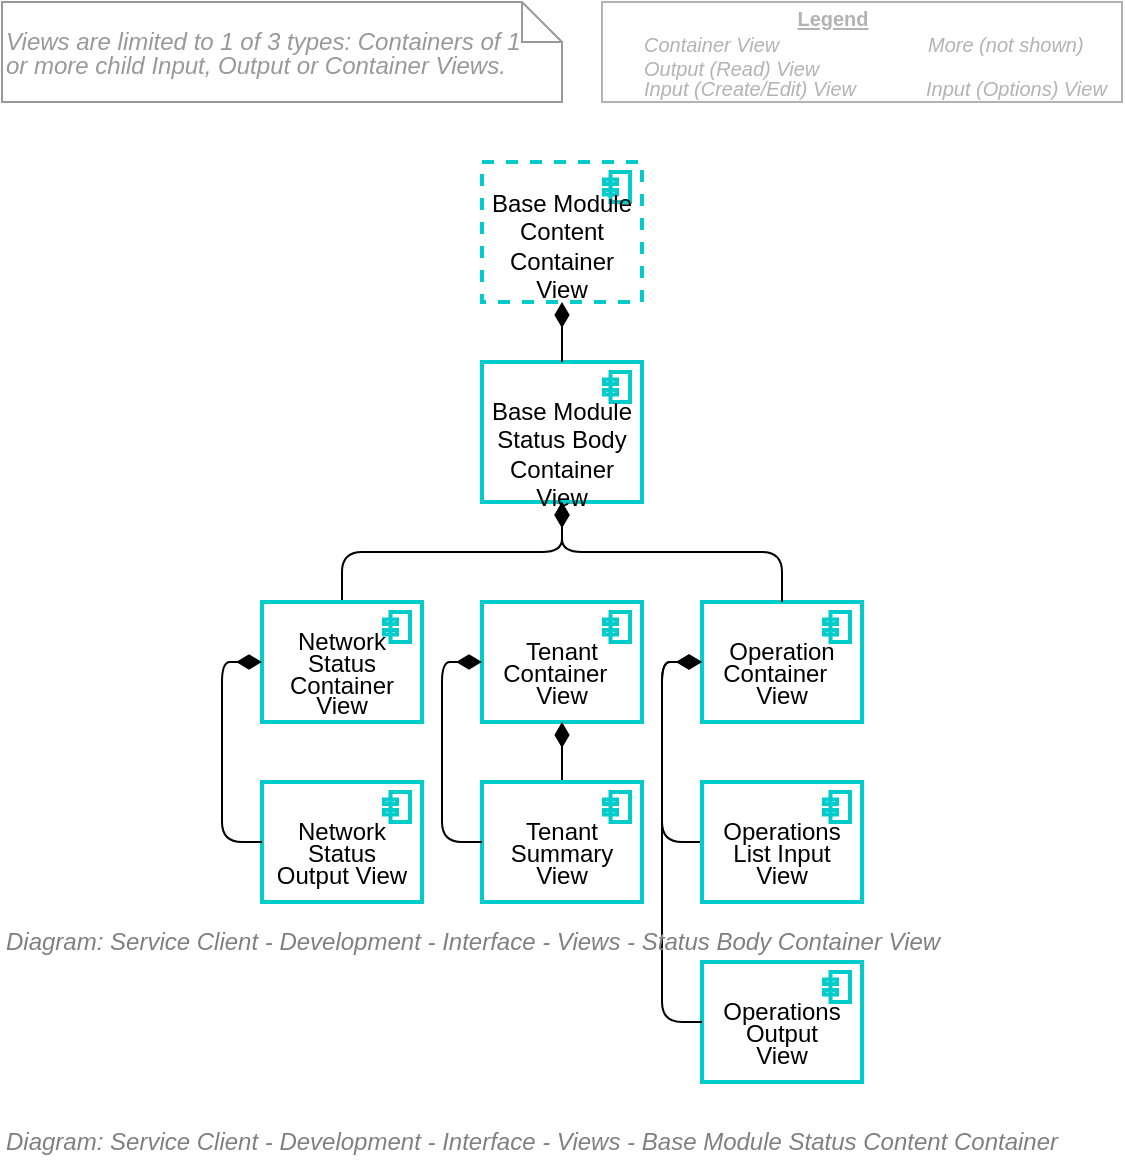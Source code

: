 <mxfile version="20.2.4" type="google"><diagram id="od-qALELHRdFvq_vy5MM" name="Page-1"><mxGraphModel grid="1" page="1" gridSize="10" guides="1" tooltips="1" connect="1" arrows="1" fold="1" pageScale="1" pageWidth="827" pageHeight="1169" math="0" shadow="0"><root><mxCell id="0"/><mxCell id="1" parent="0"/><mxCell id="cJNb3sQRqOv-pWNheRMw-1" value="&lt;p style=&quot;line-height: 90%&quot;&gt;&lt;span style=&quot;font-size: 12px&quot;&gt;Operation&lt;/span&gt;&lt;span style=&quot;font-size: 12px&quot;&gt;&lt;br style=&quot;font-size: 12px&quot;&gt;Container&amp;nbsp;&amp;nbsp;&lt;br&gt;&lt;/span&gt;&lt;span style=&quot;font-size: 12px&quot;&gt;View&lt;br style=&quot;font-size: 12px&quot;&gt;&lt;/span&gt;&lt;/p&gt;" style="html=1;outlineConnect=0;whiteSpace=wrap;fillColor=none;strokeColor=#00CCCC;shape=mxgraph.archimate3.application;appType=comp;archiType=square;fontSize=12;verticalAlign=middle;container=1;collapsible=0;strokeWidth=2;spacingTop=11;spacingBottom=0;labelPosition=center;verticalLabelPosition=middle;align=center;" vertex="1" parent="1"><mxGeometry x="470" y="480" width="80" height="60" as="geometry"/></mxCell><mxCell id="cJNb3sQRqOv-pWNheRMw-2" value="" style="shape=image;html=1;verticalAlign=top;verticalLabelPosition=bottom;labelBackgroundColor=#ffffff;imageAspect=0;aspect=fixed;image=https://cdn1.iconfinder.com/data/icons/material-core/18/check-box-outline-blank-128.png;strokeColor=#00CCCC;strokeWidth=2;fillColor=none;fontSize=12;align=left;" vertex="1" parent="cJNb3sQRqOv-pWNheRMw-1"><mxGeometry width="20" height="20" as="geometry"/></mxCell><mxCell id="cJNb3sQRqOv-pWNheRMw-3" value="" style="html=1;endArrow=diamondThin;endFill=1;endSize=10;fontSize=8;entryX=0;entryY=0.5;entryDx=0;entryDy=0;entryPerimeter=0;exitX=0;exitY=0.5;exitDx=0;exitDy=0;exitPerimeter=0;edgeStyle=elbowEdgeStyle;" edge="1" parent="1" source="cJNb3sQRqOv-pWNheRMw-5" target="cJNb3sQRqOv-pWNheRMw-1"><mxGeometry width="160" relative="1" as="geometry"><mxPoint x="510" y="580" as="sourcePoint"/><mxPoint x="380" y="450" as="targetPoint"/><Array as="points"><mxPoint x="450" y="560"/></Array></mxGeometry></mxCell><mxCell id="cJNb3sQRqOv-pWNheRMw-4" value="&lt;span style=&quot;font-size: 12px ; line-height: 80%&quot;&gt;Base Module&lt;br&gt;Status Body&lt;br&gt;Container View&lt;br style=&quot;font-size: 12px&quot;&gt;&lt;/span&gt;" style="html=1;outlineConnect=0;whiteSpace=wrap;fillColor=none;strokeColor=#00CCCC;shape=mxgraph.archimate3.application;appType=comp;archiType=square;fontSize=12;strokeWidth=2;verticalAlign=top;spacingTop=11;spacingBottom=0;labelPosition=center;verticalLabelPosition=middle;align=center;" vertex="1" parent="1"><mxGeometry x="360" y="360" width="80" height="70" as="geometry"/></mxCell><mxCell id="cJNb3sQRqOv-pWNheRMw-5" value="&lt;p style=&quot;line-height: 90%&quot;&gt;&lt;span style=&quot;font-size: 12px&quot;&gt;Operations&lt;br&gt;&lt;/span&gt;&lt;span&gt;List Input&lt;br&gt;View&lt;/span&gt;&lt;/p&gt;" style="html=1;outlineConnect=0;whiteSpace=wrap;fillColor=none;strokeColor=#00CCCC;shape=mxgraph.archimate3.application;appType=comp;archiType=square;fontSize=12;strokeWidth=2;verticalAlign=middle;spacingTop=11;spacingBottom=0;labelPosition=center;verticalLabelPosition=middle;align=center;" vertex="1" parent="1"><mxGeometry x="470" y="570" width="80" height="60" as="geometry"/></mxCell><mxCell id="cJNb3sQRqOv-pWNheRMw-6" value="" style="html=1;endArrow=diamondThin;endFill=1;edgeStyle=elbowEdgeStyle;endSize=10;fontSize=8;entryX=0.5;entryY=1;entryDx=0;entryDy=0;entryPerimeter=0;elbow=vertical;exitX=0.5;exitY=0;exitDx=0;exitDy=0;exitPerimeter=0;" edge="1" parent="1" source="cJNb3sQRqOv-pWNheRMw-10" target="cJNb3sQRqOv-pWNheRMw-4"><mxGeometry width="160" relative="1" as="geometry"><mxPoint x="380" y="470" as="sourcePoint"/><mxPoint x="410" y="430" as="targetPoint"/></mxGeometry></mxCell><mxCell id="cJNb3sQRqOv-pWNheRMw-7" value="" style="html=1;endArrow=diamondThin;endFill=1;edgeStyle=elbowEdgeStyle;endSize=10;fontSize=8;entryX=0.5;entryY=1;entryDx=0;entryDy=0;entryPerimeter=0;elbow=vertical;exitX=0.5;exitY=0;exitDx=0;exitDy=0;exitPerimeter=0;" edge="1" parent="1" source="cJNb3sQRqOv-pWNheRMw-1" target="cJNb3sQRqOv-pWNheRMw-4"><mxGeometry width="160" relative="1" as="geometry"><mxPoint x="270" y="480" as="sourcePoint"/><mxPoint x="410" y="430" as="targetPoint"/></mxGeometry></mxCell><mxCell id="cJNb3sQRqOv-pWNheRMw-8" value="" style="shape=image;html=1;verticalAlign=top;verticalLabelPosition=bottom;labelBackgroundColor=#ffffff;imageAspect=0;aspect=fixed;image=https://cdn1.iconfinder.com/data/icons/material-core/18/check-box-outline-blank-128.png;strokeColor=#00CCCC;strokeWidth=2;fillColor=none;fontSize=12;align=left;" vertex="1" parent="1"><mxGeometry x="360" y="360" width="20" height="20" as="geometry"/></mxCell><mxCell id="cJNb3sQRqOv-pWNheRMw-9" value="" style="shape=image;html=1;verticalAlign=top;verticalLabelPosition=bottom;labelBackgroundColor=none;imageAspect=0;aspect=fixed;image=https://cdn4.iconfinder.com/data/icons/free-ui/64/v-35-128.png;strokeColor=#000000;strokeWidth=3;fillColor=#99FFFF;fontSize=12;fontColor=#000000;align=left;" vertex="1" parent="1"><mxGeometry x="470" y="570" width="20" height="20" as="geometry"/></mxCell><mxCell id="cJNb3sQRqOv-pWNheRMw-10" value="&lt;p style=&quot;line-height: 90%&quot;&gt;Network Status&lt;br&gt;Container&lt;br&gt;View&lt;/p&gt;" style="html=1;outlineConnect=0;whiteSpace=wrap;fillColor=none;strokeColor=#00CCCC;shape=mxgraph.archimate3.application;appType=comp;archiType=square;fontSize=12;strokeWidth=2;verticalAlign=middle;spacingTop=11;spacingBottom=0;labelPosition=center;verticalLabelPosition=middle;align=center;" vertex="1" parent="1"><mxGeometry x="250" y="480" width="80" height="60" as="geometry"/></mxCell><mxCell id="cJNb3sQRqOv-pWNheRMw-11" value="&lt;p style=&quot;line-height: 90%&quot;&gt;&lt;span style=&quot;font-size: 12px&quot;&gt;Tenant&lt;br style=&quot;font-size: 12px&quot;&gt;Container&amp;nbsp;&amp;nbsp;&lt;br&gt;&lt;/span&gt;&lt;span style=&quot;font-size: 12px&quot;&gt;View&lt;br style=&quot;font-size: 12px&quot;&gt;&lt;/span&gt;&lt;/p&gt;" style="html=1;outlineConnect=0;whiteSpace=wrap;fillColor=none;strokeColor=#00CCCC;shape=mxgraph.archimate3.application;appType=comp;archiType=square;fontSize=12;verticalAlign=middle;container=1;collapsible=0;strokeWidth=2;spacingTop=11;spacingBottom=0;labelPosition=center;verticalLabelPosition=middle;align=center;" vertex="1" parent="1"><mxGeometry x="360" y="480" width="80" height="60" as="geometry"/></mxCell><mxCell id="cJNb3sQRqOv-pWNheRMw-12" value="" style="shape=image;html=1;verticalAlign=top;verticalLabelPosition=bottom;labelBackgroundColor=#ffffff;imageAspect=0;aspect=fixed;image=https://cdn1.iconfinder.com/data/icons/material-core/18/check-box-outline-blank-128.png;strokeColor=#00CCCC;strokeWidth=2;fillColor=none;fontSize=12;align=left;" vertex="1" parent="cJNb3sQRqOv-pWNheRMw-11"><mxGeometry width="20" height="20" as="geometry"/></mxCell><mxCell id="cJNb3sQRqOv-pWNheRMw-13" value="" style="shape=image;html=1;verticalAlign=top;verticalLabelPosition=bottom;labelBackgroundColor=#ffffff;imageAspect=0;aspect=fixed;image=https://cdn2.iconfinder.com/data/icons/font-awesome/1792/ellipsis-h-128.png;strokeColor=#000000;strokeWidth=2;fillColor=#D4E1F5;fontSize=12;fontColor=#000000;opacity=80;align=left;" vertex="1" parent="cJNb3sQRqOv-pWNheRMw-11"><mxGeometry x="60" y="40" width="20" height="20" as="geometry"/></mxCell><mxCell id="cJNb3sQRqOv-pWNheRMw-14" value="" style="html=1;endArrow=diamondThin;endFill=1;elbow=vertical;endSize=10;fontSize=8;entryX=0.5;entryY=1;entryDx=0;entryDy=0;entryPerimeter=0;exitX=0.5;exitY=0;exitDx=0;exitDy=0;exitPerimeter=0;" edge="1" parent="1" source="cJNb3sQRqOv-pWNheRMw-15" target="cJNb3sQRqOv-pWNheRMw-11"><mxGeometry width="160" relative="1" as="geometry"><mxPoint x="400" y="580" as="sourcePoint"/><mxPoint x="270" y="450" as="targetPoint"/></mxGeometry></mxCell><mxCell id="cJNb3sQRqOv-pWNheRMw-15" value="&lt;p style=&quot;line-height: 90%&quot;&gt;&lt;span style=&quot;font-size: 12px&quot;&gt;Tenant&lt;br&gt;&lt;/span&gt;&lt;span&gt;Summary&lt;br&gt;&lt;/span&gt;&lt;span&gt;View&lt;/span&gt;&lt;/p&gt;" style="html=1;outlineConnect=0;whiteSpace=wrap;fillColor=none;strokeColor=#00CCCC;shape=mxgraph.archimate3.application;appType=comp;archiType=square;fontSize=12;strokeWidth=2;verticalAlign=middle;spacingTop=11;spacingBottom=0;labelPosition=center;verticalLabelPosition=middle;align=center;" vertex="1" parent="1"><mxGeometry x="360" y="570" width="80" height="60" as="geometry"/></mxCell><mxCell id="cJNb3sQRqOv-pWNheRMw-16" value="&lt;p style=&quot;line-height: 90%&quot;&gt;&lt;span style=&quot;font-size: 12px&quot;&gt;Operations&lt;br&gt;&lt;/span&gt;&lt;span&gt;Output&lt;br&gt;View&lt;/span&gt;&lt;/p&gt;" style="html=1;outlineConnect=0;whiteSpace=wrap;fillColor=none;strokeColor=#00CCCC;shape=mxgraph.archimate3.application;appType=comp;archiType=square;fontSize=12;strokeWidth=2;verticalAlign=middle;spacingTop=11;spacingBottom=0;labelPosition=center;verticalLabelPosition=middle;align=center;" vertex="1" parent="1"><mxGeometry x="470" y="660" width="80" height="60" as="geometry"/></mxCell><mxCell id="cJNb3sQRqOv-pWNheRMw-17" value="" style="html=1;endArrow=diamondThin;endFill=1;endSize=10;fontSize=8;entryX=0;entryY=0.5;entryDx=0;entryDy=0;entryPerimeter=0;exitX=0;exitY=0.5;exitDx=0;exitDy=0;exitPerimeter=0;edgeStyle=elbowEdgeStyle;" edge="1" parent="1" source="cJNb3sQRqOv-pWNheRMw-16" target="cJNb3sQRqOv-pWNheRMw-1"><mxGeometry width="160" relative="1" as="geometry"><mxPoint x="520" y="580" as="sourcePoint"/><mxPoint x="520" y="550" as="targetPoint"/><Array as="points"><mxPoint x="450" y="600"/></Array></mxGeometry></mxCell><mxCell id="cJNb3sQRqOv-pWNheRMw-18" value="" style="shape=image;html=1;verticalAlign=top;verticalLabelPosition=bottom;labelBackgroundColor=#ffffff;imageAspect=0;aspect=fixed;image=https://cdn1.iconfinder.com/data/icons/essential-pack-3/24/82.output-128.png;strokeColor=#00CCCC;strokeWidth=2;fillColor=none;fontSize=12;align=left;" vertex="1" parent="1"><mxGeometry x="470" y="660" width="20" height="20" as="geometry"/></mxCell><mxCell id="cJNb3sQRqOv-pWNheRMw-19" value="" style="shape=image;html=1;verticalAlign=top;verticalLabelPosition=bottom;labelBackgroundColor=#ffffff;imageAspect=0;aspect=fixed;image=https://cdn1.iconfinder.com/data/icons/essential-pack-3/24/82.output-128.png;strokeColor=#00CCCC;strokeWidth=2;fillColor=none;fontSize=12;align=left;" vertex="1" parent="1"><mxGeometry x="360" y="570" width="20" height="20" as="geometry"/></mxCell><mxCell id="cJNb3sQRqOv-pWNheRMw-20" value="&lt;p style=&quot;line-height: 90%&quot;&gt;Network Status&lt;br&gt;Output View&lt;/p&gt;" style="html=1;outlineConnect=0;whiteSpace=wrap;fillColor=none;strokeColor=#00CCCC;shape=mxgraph.archimate3.application;appType=comp;archiType=square;fontSize=12;strokeWidth=2;verticalAlign=middle;spacingTop=11;spacingBottom=0;labelPosition=center;verticalLabelPosition=middle;align=center;" vertex="1" parent="1"><mxGeometry x="250" y="570" width="80" height="60" as="geometry"/></mxCell><mxCell id="cJNb3sQRqOv-pWNheRMw-21" value="" style="shape=image;html=1;verticalAlign=top;verticalLabelPosition=bottom;labelBackgroundColor=#ffffff;imageAspect=0;aspect=fixed;image=https://cdn1.iconfinder.com/data/icons/material-core/18/check-box-outline-blank-128.png;strokeColor=#00CCCC;strokeWidth=2;fillColor=none;fontSize=12;align=left;" vertex="1" parent="1"><mxGeometry x="250" y="480" width="20" height="20" as="geometry"/></mxCell><mxCell id="cJNb3sQRqOv-pWNheRMw-22" value="" style="shape=image;html=1;verticalAlign=top;verticalLabelPosition=bottom;labelBackgroundColor=#ffffff;imageAspect=0;aspect=fixed;image=https://cdn1.iconfinder.com/data/icons/essential-pack-3/24/82.output-128.png;strokeColor=#00CCCC;strokeWidth=2;fillColor=none;fontSize=12;align=left;" vertex="1" parent="1"><mxGeometry x="250" y="570" width="20" height="20" as="geometry"/></mxCell><mxCell id="cJNb3sQRqOv-pWNheRMw-23" value="" style="html=1;endArrow=diamondThin;endFill=1;endSize=10;fontSize=8;entryX=0;entryY=0.5;entryDx=0;entryDy=0;entryPerimeter=0;exitX=0;exitY=0.5;exitDx=0;exitDy=0;exitPerimeter=0;edgeStyle=elbowEdgeStyle;" edge="1" parent="1" source="cJNb3sQRqOv-pWNheRMw-15" target="cJNb3sQRqOv-pWNheRMw-11"><mxGeometry width="160" relative="1" as="geometry"><mxPoint x="510" y="610" as="sourcePoint"/><mxPoint x="510" y="520" as="targetPoint"/><Array as="points"><mxPoint x="340" y="550"/><mxPoint x="490" y="570"/></Array></mxGeometry></mxCell><mxCell id="cJNb3sQRqOv-pWNheRMw-24" value="" style="html=1;endArrow=diamondThin;endFill=1;endSize=10;fontSize=8;exitX=0;exitY=0.5;exitDx=0;exitDy=0;exitPerimeter=0;edgeStyle=elbowEdgeStyle;entryX=0;entryY=0.5;entryDx=0;entryDy=0;entryPerimeter=0;" edge="1" parent="1" source="cJNb3sQRqOv-pWNheRMw-20" target="cJNb3sQRqOv-pWNheRMw-10"><mxGeometry width="160" relative="1" as="geometry"><mxPoint x="370" y="610" as="sourcePoint"/><mxPoint x="370" y="520" as="targetPoint"/><Array as="points"><mxPoint x="230" y="550"/></Array></mxGeometry></mxCell><mxCell id="cJNb3sQRqOv-pWNheRMw-25" value="&lt;span style=&quot;font-size: 12px ; line-height: 90%&quot;&gt;&lt;br&gt;Base Module Content&lt;br&gt;Container View&lt;br style=&quot;font-size: 12px&quot;&gt;&lt;/span&gt;" style="html=1;outlineConnect=0;whiteSpace=wrap;fillColor=none;strokeColor=#00CCCC;shape=mxgraph.archimate3.application;appType=comp;archiType=square;fontSize=12;verticalAlign=middle;container=1;collapsible=0;strokeWidth=2;dashed=1;" vertex="1" parent="1"><mxGeometry x="360" y="260" width="80" height="70" as="geometry"/></mxCell><mxCell id="cJNb3sQRqOv-pWNheRMw-26" value="" style="shape=image;html=1;verticalAlign=top;verticalLabelPosition=bottom;labelBackgroundColor=#ffffff;imageAspect=0;aspect=fixed;image=https://cdn1.iconfinder.com/data/icons/material-core/18/check-box-outline-blank-128.png;strokeColor=#00CCCC;strokeWidth=2;fillColor=none;fontSize=12;align=left;" vertex="1" parent="cJNb3sQRqOv-pWNheRMw-25"><mxGeometry width="20" height="20" as="geometry"/></mxCell><mxCell id="cJNb3sQRqOv-pWNheRMw-27" value="" style="html=1;endArrow=diamondThin;endFill=1;edgeStyle=elbowEdgeStyle;endSize=10;fontSize=8;entryX=0.5;entryY=1;entryDx=0;entryDy=0;entryPerimeter=0;elbow=vertical;exitX=0.5;exitY=0;exitDx=0;exitDy=0;exitPerimeter=0;" edge="1" parent="1" target="cJNb3sQRqOv-pWNheRMw-25"><mxGeometry width="160" relative="1" as="geometry"><mxPoint x="400" y="360" as="sourcePoint"/><mxPoint x="410" y="430" as="targetPoint"/></mxGeometry></mxCell><mxCell id="cJNb3sQRqOv-pWNheRMw-28" value="" style="rounded=0;whiteSpace=wrap;html=1;fontSize=10;align=left;container=1;collapsible=0;fontColor=#B3B3B3;strokeColor=#B3B3B3;" vertex="1" parent="1"><mxGeometry x="420" y="180" width="260" height="50" as="geometry"/></mxCell><mxCell id="cJNb3sQRqOv-pWNheRMw-29" value="Container View" style="text;html=1;strokeColor=none;fillColor=none;align=left;verticalAlign=middle;whiteSpace=wrap;rounded=0;fontSize=10;fontStyle=2;fontColor=#B3B3B3;" vertex="1" parent="cJNb3sQRqOv-pWNheRMw-28"><mxGeometry x="18.811" y="16.667" width="111.189" height="8.333" as="geometry"/></mxCell><mxCell id="cJNb3sQRqOv-pWNheRMw-30" value="Output (Read) View" style="text;html=1;strokeColor=none;fillColor=none;align=left;verticalAlign=middle;whiteSpace=wrap;rounded=0;fontSize=10;fontStyle=2;fontColor=#B3B3B3;" vertex="1" parent="cJNb3sQRqOv-pWNheRMw-28"><mxGeometry x="18.806" y="30.0" width="111.194" height="6.33" as="geometry"/></mxCell><mxCell id="cJNb3sQRqOv-pWNheRMw-31" value="Input (Create/Edit) View" style="text;html=1;strokeColor=none;fillColor=none;align=left;verticalAlign=middle;whiteSpace=wrap;rounded=0;fontSize=10;fontStyle=2;fontColor=#B3B3B3;" vertex="1" parent="cJNb3sQRqOv-pWNheRMw-28"><mxGeometry x="18.811" y="39.333" width="111.189" height="8.333" as="geometry"/></mxCell><mxCell id="cJNb3sQRqOv-pWNheRMw-32" value="Legend" style="text;html=1;strokeColor=none;fillColor=none;align=center;verticalAlign=middle;whiteSpace=wrap;rounded=0;fontSize=10;fontStyle=5;fontColor=#B3B3B3;" vertex="1" parent="cJNb3sQRqOv-pWNheRMw-28"><mxGeometry x="28.805" width="172.828" height="16.667" as="geometry"/></mxCell><mxCell id="cJNb3sQRqOv-pWNheRMw-33" value="" style="shape=image;html=1;verticalAlign=top;verticalLabelPosition=bottom;labelBackgroundColor=#ffffff;imageAspect=0;aspect=fixed;image=https://cdn1.iconfinder.com/data/icons/material-core/18/check-box-outline-blank-128.png;strokeColor=#00CCCC;strokeWidth=2;fillColor=none;fontSize=12;align=left;" vertex="1" parent="cJNb3sQRqOv-pWNheRMw-28"><mxGeometry x="3.498" y="15.83" width="10.0" height="10.0" as="geometry"/></mxCell><mxCell id="cJNb3sQRqOv-pWNheRMw-34" value="" style="shape=image;html=1;verticalAlign=top;verticalLabelPosition=bottom;labelBackgroundColor=#ffffff;imageAspect=0;aspect=fixed;image=https://cdn3.iconfinder.com/data/icons/arrow-and-interface-4/28/input-2-128.png;strokeColor=#00CCCC;strokeWidth=2;fillColor=none;fontSize=12;align=left;" vertex="1" parent="cJNb3sQRqOv-pWNheRMw-28"><mxGeometry x="3.498" y="39.33" width="10.0" height="10.0" as="geometry"/></mxCell><mxCell id="cJNb3sQRqOv-pWNheRMw-35" value="" style="shape=image;html=1;verticalAlign=top;verticalLabelPosition=bottom;labelBackgroundColor=#ffffff;imageAspect=0;aspect=fixed;image=https://cdn1.iconfinder.com/data/icons/essential-pack-3/24/82.output-128.png;strokeColor=#00CCCC;strokeWidth=2;fillColor=none;fontSize=12;align=left;" vertex="1" parent="cJNb3sQRqOv-pWNheRMw-28"><mxGeometry x="3.498" y="28.17" width="10.0" height="10.0" as="geometry"/></mxCell><mxCell id="cJNb3sQRqOv-pWNheRMw-36" value="" style="shape=image;html=1;verticalAlign=top;verticalLabelPosition=bottom;labelBackgroundColor=#ffffff;imageAspect=0;aspect=fixed;image=https://cdn2.iconfinder.com/data/icons/font-awesome/1792/ellipsis-h-128.png;strokeColor=#000000;strokeWidth=2;fillColor=#D4E1F5;fontSize=12;fontColor=#000000;opacity=80;align=left;" vertex="1" parent="cJNb3sQRqOv-pWNheRMw-28"><mxGeometry x="141.667" y="17.0" width="10.0" height="10.0" as="geometry"/></mxCell><mxCell id="cJNb3sQRqOv-pWNheRMw-37" value="More (not shown)" style="text;html=1;strokeColor=none;fillColor=none;align=left;verticalAlign=middle;whiteSpace=wrap;rounded=0;fontSize=10;fontStyle=2;fontColor=#B3B3B3;" vertex="1" parent="cJNb3sQRqOv-pWNheRMw-28"><mxGeometry x="161.481" y="18.0" width="98.519" height="6.67" as="geometry"/></mxCell><mxCell id="cJNb3sQRqOv-pWNheRMw-38" value="" style="shape=image;html=1;verticalAlign=top;verticalLabelPosition=bottom;labelBackgroundColor=none;imageAspect=0;aspect=fixed;image=https://cdn4.iconfinder.com/data/icons/free-ui/64/v-35-128.png;strokeColor=#000000;strokeWidth=3;fillColor=#99FFFF;fontSize=12;fontColor=#000000;align=left;" vertex="1" parent="cJNb3sQRqOv-pWNheRMw-28"><mxGeometry x="141.667" y="38.0" width="10.0" height="10.0" as="geometry"/></mxCell><mxCell id="cJNb3sQRqOv-pWNheRMw-39" value="Input (Options) View" style="text;html=1;strokeColor=none;fillColor=none;align=left;verticalAlign=middle;whiteSpace=wrap;rounded=0;fontSize=10;fontStyle=2;fontColor=#B3B3B3;" vertex="1" parent="cJNb3sQRqOv-pWNheRMw-28"><mxGeometry x="160.003" y="40.0" width="98.519" height="6.67" as="geometry"/></mxCell><mxCell id="cJNb3sQRqOv-pWNheRMw-40" value="" style="group;spacingRight=21;" connectable="0" vertex="1" parent="1"><mxGeometry x="120" y="180" width="560" height="50" as="geometry"/></mxCell><UserObject label="&lt;p style=&quot;line-height: 100%&quot;&gt;Views are limited to 1 of 3 types: Containers of 1 or more child Input, Output or Container Views.&lt;/p&gt;" link="https://drive.google.com/file/d/1oMV0IeGAAscQwm4mQmpwyKH3BHNU0Zv-/view?usp=sharing" id="cJNb3sQRqOv-pWNheRMw-41"><mxCell style="shape=note;size=20;whiteSpace=wrap;html=1;strokeWidth=1;fillColor=none;fontSize=12;align=left;fontStyle=2;strokeColor=#999999;fontColor=#999999;spacingRight=8;verticalAlign=middle;" vertex="1" parent="cJNb3sQRqOv-pWNheRMw-40"><mxGeometry width="280" height="50" as="geometry"/></mxCell></UserObject><mxCell id="cJNb3sQRqOv-pWNheRMw-42" value="&lt;font style=&quot;font-size: 12px&quot;&gt;Diagram: Service Client - Development - Interface - Views - Status Body Container View&lt;/font&gt;" style="text;strokeColor=none;fillColor=none;html=1;fontSize=12;fontStyle=2;verticalAlign=middle;align=left;shadow=0;glass=0;comic=0;opacity=30;fontColor=#808080;" vertex="1" parent="1"><mxGeometry x="120" y="640" width="520" height="20" as="geometry"/></mxCell><mxCell id="cJNb3sQRqOv-pWNheRMw-43" value="&lt;font style=&quot;font-size: 12px&quot;&gt;Diagram: Service Client - Development - Interface - Views - Base Module Status Content Container&lt;/font&gt;" style="text;strokeColor=none;fillColor=none;html=1;fontSize=12;fontStyle=2;verticalAlign=middle;align=left;shadow=0;glass=0;comic=0;opacity=30;fontColor=#808080;" vertex="1" parent="1"><mxGeometry x="120" y="740" width="520" height="20" as="geometry"/></mxCell></root></mxGraphModel></diagram></mxfile>